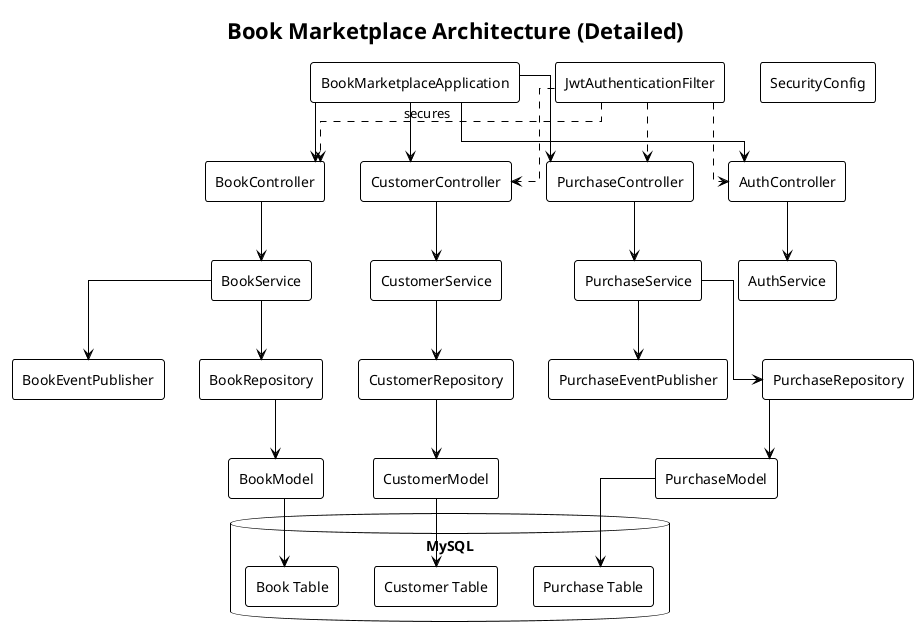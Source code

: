 @startuml
!theme plain
skinparam backgroundColor white
skinparam handwritten false
skinparam componentStyle rectangle
skinparam linetype ortho

title Book Marketplace Architecture (Detailed)

[BookMarketplaceApplication] as App

' Controllers
[BookController]
[CustomerController]
[PurchaseController]
[AuthController]

' Services
[BookService]
[CustomerService]
[PurchaseService]
[AuthService]

' Repositories
[BookRepository]
[CustomerRepository]
[PurchaseRepository]

' Models
[BookModel]
[CustomerModel]
[PurchaseModel]

' Security
[JwtAuthenticationFilter]
[SecurityConfig]

' Events
[BookEventPublisher]
[PurchaseEventPublisher]

' Database tables
database "MySQL" {
  [Book Table]
  [Customer Table]
  [Purchase Table]
}

' Application entry
App --> BookController
App --> CustomerController
App --> PurchaseController
App --> AuthController

' Controllers to Services
BookController --> BookService
CustomerController --> CustomerService
PurchaseController --> PurchaseService
AuthController --> AuthService

' Services to Repositories
BookService --> BookRepository
CustomerService --> CustomerRepository
PurchaseService --> PurchaseRepository

' Services to Events (when applicable)
BookService --> BookEventPublisher
PurchaseService --> PurchaseEventPublisher

' Repositories to Models
BookRepository --> BookModel
CustomerRepository --> CustomerModel
PurchaseRepository --> PurchaseModel

' Models to Tables
BookModel --> [Book Table]
CustomerModel --> [Customer Table]
PurchaseModel --> [Purchase Table]

' Security
JwtAuthenticationFilter ..> BookController : secures
JwtAuthenticationFilter ..> CustomerController
JwtAuthenticationFilter ..> PurchaseController
JwtAuthenticationFilter ..> AuthController

@enduml 